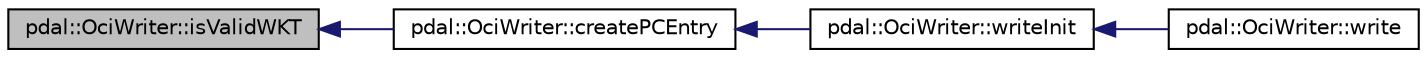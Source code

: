 digraph "pdal::OciWriter::isValidWKT"
{
  edge [fontname="Helvetica",fontsize="10",labelfontname="Helvetica",labelfontsize="10"];
  node [fontname="Helvetica",fontsize="10",shape=record];
  rankdir="LR";
  Node1 [label="pdal::OciWriter::isValidWKT",height=0.2,width=0.4,color="black", fillcolor="grey75", style="filled", fontcolor="black"];
  Node1 -> Node2 [dir="back",color="midnightblue",fontsize="10",style="solid",fontname="Helvetica"];
  Node2 [label="pdal::OciWriter::createPCEntry",height=0.2,width=0.4,color="black", fillcolor="white", style="filled",URL="$classpdal_1_1OciWriter.html#a305cd40729c19754aec8fc7c9d104fdf"];
  Node2 -> Node3 [dir="back",color="midnightblue",fontsize="10",style="solid",fontname="Helvetica"];
  Node3 [label="pdal::OciWriter::writeInit",height=0.2,width=0.4,color="black", fillcolor="white", style="filled",URL="$classpdal_1_1OciWriter.html#a29c890b4de7d31ab917f5d4577f62345"];
  Node3 -> Node4 [dir="back",color="midnightblue",fontsize="10",style="solid",fontname="Helvetica"];
  Node4 [label="pdal::OciWriter::write",height=0.2,width=0.4,color="black", fillcolor="white", style="filled",URL="$classpdal_1_1OciWriter.html#a11f02a9af7350d831dff5f81859c76f2"];
}

